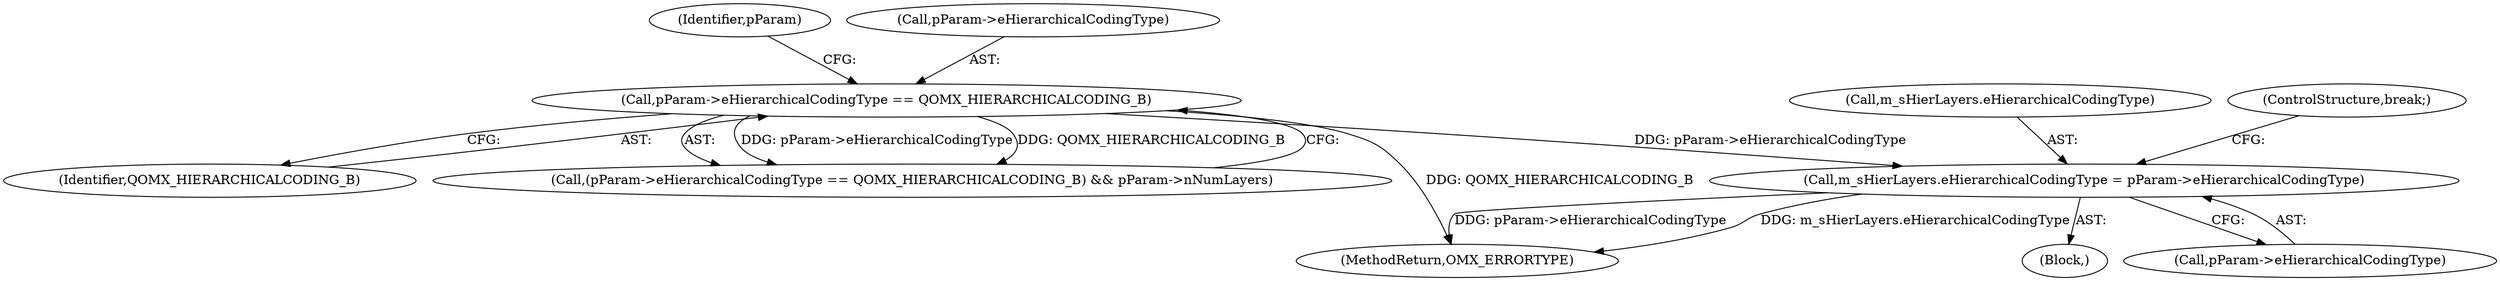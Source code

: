 digraph "0_Android_89913d7df36dbeb458ce165856bd6505a2ec647d_2@pointer" {
"1002809" [label="(Call,m_sHierLayers.eHierarchicalCodingType = pParam->eHierarchicalCodingType)"];
"1002791" [label="(Call,pParam->eHierarchicalCodingType == QOMX_HIERARCHICALCODING_B)"];
"1002951" [label="(MethodReturn,OMX_ERRORTYPE)"];
"1002776" [label="(Block,)"];
"1002810" [label="(Call,m_sHierLayers.eHierarchicalCodingType)"];
"1002797" [label="(Identifier,pParam)"];
"1002791" [label="(Call,pParam->eHierarchicalCodingType == QOMX_HIERARCHICALCODING_B)"];
"1002827" [label="(ControlStructure,break;)"];
"1002813" [label="(Call,pParam->eHierarchicalCodingType)"];
"1002792" [label="(Call,pParam->eHierarchicalCodingType)"];
"1002795" [label="(Identifier,QOMX_HIERARCHICALCODING_B)"];
"1002809" [label="(Call,m_sHierLayers.eHierarchicalCodingType = pParam->eHierarchicalCodingType)"];
"1002790" [label="(Call,(pParam->eHierarchicalCodingType == QOMX_HIERARCHICALCODING_B) && pParam->nNumLayers)"];
"1002809" -> "1002776"  [label="AST: "];
"1002809" -> "1002813"  [label="CFG: "];
"1002810" -> "1002809"  [label="AST: "];
"1002813" -> "1002809"  [label="AST: "];
"1002827" -> "1002809"  [label="CFG: "];
"1002809" -> "1002951"  [label="DDG: m_sHierLayers.eHierarchicalCodingType"];
"1002809" -> "1002951"  [label="DDG: pParam->eHierarchicalCodingType"];
"1002791" -> "1002809"  [label="DDG: pParam->eHierarchicalCodingType"];
"1002791" -> "1002790"  [label="AST: "];
"1002791" -> "1002795"  [label="CFG: "];
"1002792" -> "1002791"  [label="AST: "];
"1002795" -> "1002791"  [label="AST: "];
"1002797" -> "1002791"  [label="CFG: "];
"1002790" -> "1002791"  [label="CFG: "];
"1002791" -> "1002951"  [label="DDG: QOMX_HIERARCHICALCODING_B"];
"1002791" -> "1002790"  [label="DDG: pParam->eHierarchicalCodingType"];
"1002791" -> "1002790"  [label="DDG: QOMX_HIERARCHICALCODING_B"];
}
